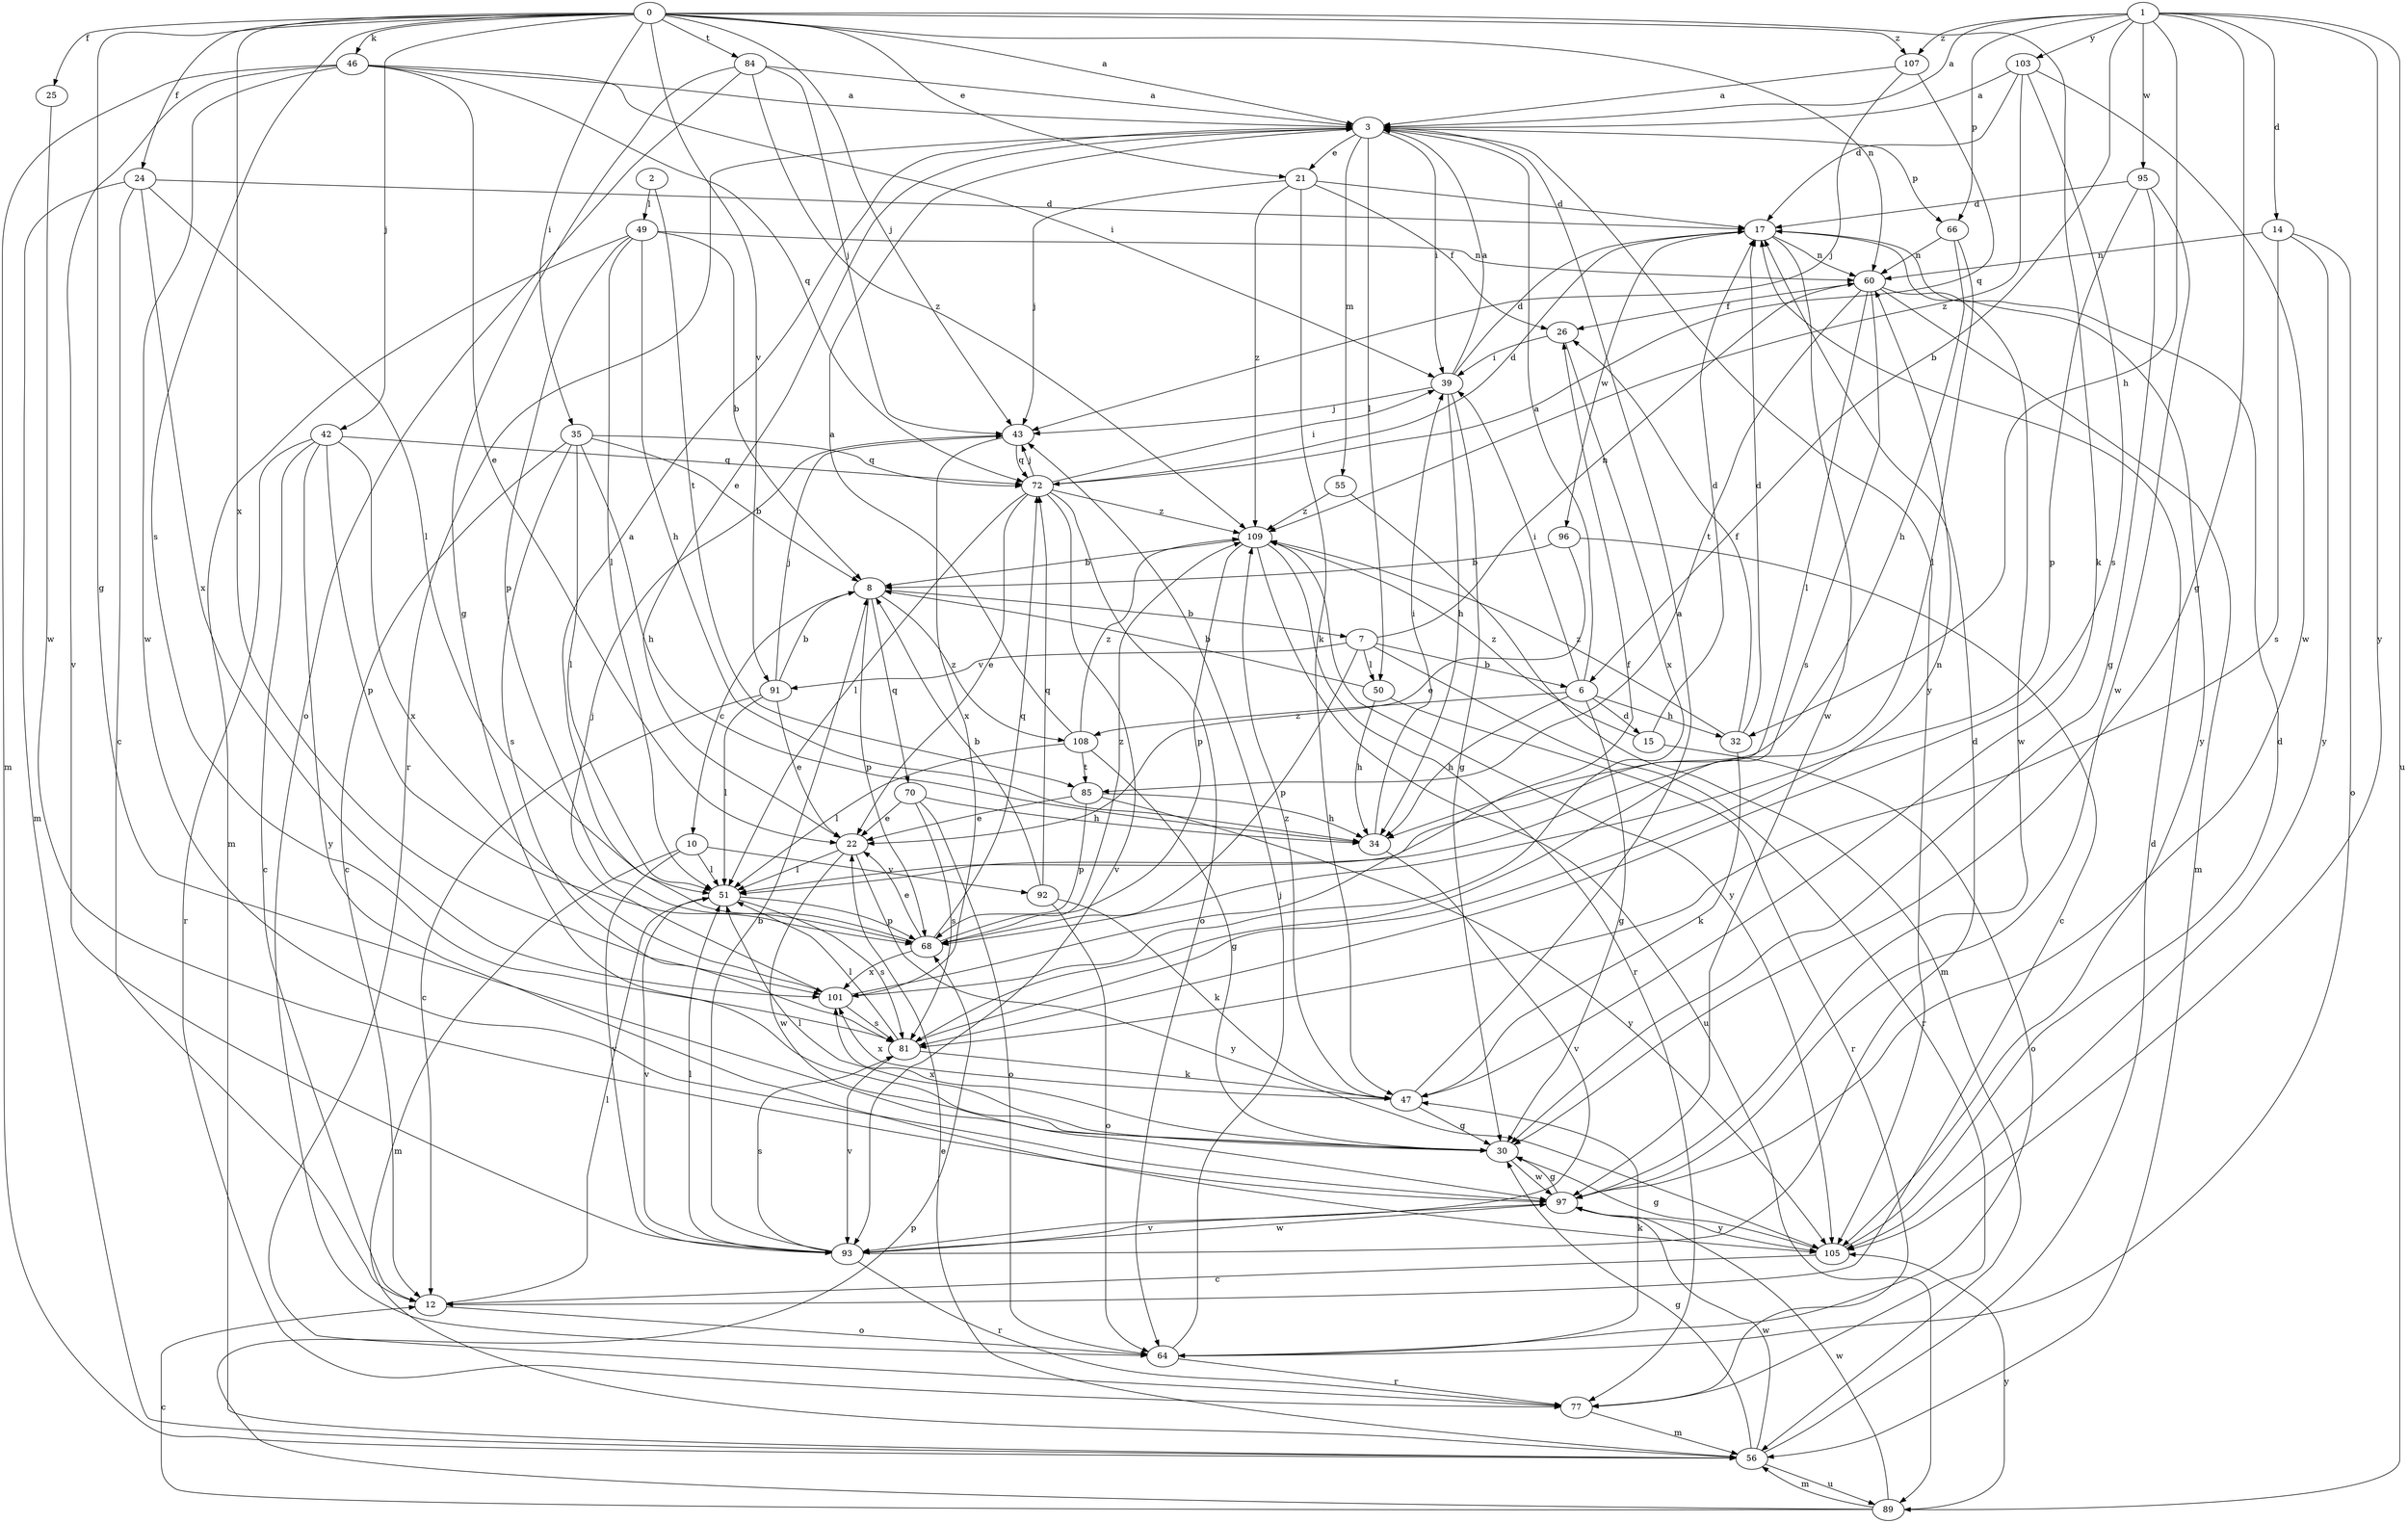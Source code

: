 strict digraph  {
0;
1;
2;
3;
6;
7;
8;
10;
12;
14;
15;
17;
21;
22;
24;
25;
26;
30;
32;
34;
35;
39;
42;
43;
46;
47;
49;
50;
51;
55;
56;
60;
64;
66;
68;
70;
72;
77;
81;
84;
85;
89;
91;
92;
93;
95;
96;
97;
101;
103;
105;
107;
108;
109;
0 -> 3  [label=a];
0 -> 21  [label=e];
0 -> 24  [label=f];
0 -> 25  [label=f];
0 -> 30  [label=g];
0 -> 35  [label=i];
0 -> 42  [label=j];
0 -> 43  [label=j];
0 -> 46  [label=k];
0 -> 47  [label=k];
0 -> 60  [label=n];
0 -> 81  [label=s];
0 -> 84  [label=t];
0 -> 91  [label=v];
0 -> 101  [label=x];
0 -> 107  [label=z];
1 -> 3  [label=a];
1 -> 6  [label=b];
1 -> 14  [label=d];
1 -> 30  [label=g];
1 -> 32  [label=h];
1 -> 66  [label=p];
1 -> 89  [label=u];
1 -> 95  [label=w];
1 -> 103  [label=y];
1 -> 105  [label=y];
1 -> 107  [label=z];
2 -> 49  [label=l];
2 -> 85  [label=t];
3 -> 21  [label=e];
3 -> 22  [label=e];
3 -> 39  [label=i];
3 -> 50  [label=l];
3 -> 55  [label=m];
3 -> 66  [label=p];
3 -> 77  [label=r];
3 -> 105  [label=y];
6 -> 3  [label=a];
6 -> 15  [label=d];
6 -> 30  [label=g];
6 -> 32  [label=h];
6 -> 34  [label=h];
6 -> 39  [label=i];
6 -> 108  [label=z];
7 -> 6  [label=b];
7 -> 50  [label=l];
7 -> 60  [label=n];
7 -> 68  [label=p];
7 -> 77  [label=r];
7 -> 91  [label=v];
8 -> 7  [label=b];
8 -> 10  [label=c];
8 -> 68  [label=p];
8 -> 70  [label=q];
8 -> 108  [label=z];
10 -> 51  [label=l];
10 -> 56  [label=m];
10 -> 92  [label=v];
10 -> 93  [label=v];
12 -> 51  [label=l];
12 -> 64  [label=o];
14 -> 60  [label=n];
14 -> 64  [label=o];
14 -> 81  [label=s];
14 -> 105  [label=y];
15 -> 17  [label=d];
15 -> 64  [label=o];
15 -> 109  [label=z];
17 -> 60  [label=n];
17 -> 96  [label=w];
17 -> 97  [label=w];
17 -> 105  [label=y];
21 -> 17  [label=d];
21 -> 26  [label=f];
21 -> 43  [label=j];
21 -> 47  [label=k];
21 -> 109  [label=z];
22 -> 51  [label=l];
22 -> 97  [label=w];
22 -> 105  [label=y];
24 -> 12  [label=c];
24 -> 17  [label=d];
24 -> 51  [label=l];
24 -> 56  [label=m];
24 -> 101  [label=x];
25 -> 97  [label=w];
26 -> 39  [label=i];
26 -> 101  [label=x];
30 -> 51  [label=l];
30 -> 97  [label=w];
30 -> 101  [label=x];
32 -> 17  [label=d];
32 -> 26  [label=f];
32 -> 47  [label=k];
32 -> 109  [label=z];
34 -> 39  [label=i];
34 -> 93  [label=v];
35 -> 8  [label=b];
35 -> 12  [label=c];
35 -> 34  [label=h];
35 -> 51  [label=l];
35 -> 72  [label=q];
35 -> 81  [label=s];
39 -> 3  [label=a];
39 -> 17  [label=d];
39 -> 30  [label=g];
39 -> 34  [label=h];
39 -> 43  [label=j];
42 -> 12  [label=c];
42 -> 68  [label=p];
42 -> 72  [label=q];
42 -> 77  [label=r];
42 -> 101  [label=x];
42 -> 105  [label=y];
43 -> 72  [label=q];
43 -> 101  [label=x];
46 -> 3  [label=a];
46 -> 22  [label=e];
46 -> 39  [label=i];
46 -> 56  [label=m];
46 -> 72  [label=q];
46 -> 93  [label=v];
46 -> 97  [label=w];
47 -> 3  [label=a];
47 -> 30  [label=g];
47 -> 101  [label=x];
47 -> 109  [label=z];
49 -> 8  [label=b];
49 -> 34  [label=h];
49 -> 51  [label=l];
49 -> 56  [label=m];
49 -> 60  [label=n];
49 -> 68  [label=p];
50 -> 8  [label=b];
50 -> 34  [label=h];
50 -> 77  [label=r];
51 -> 68  [label=p];
51 -> 81  [label=s];
51 -> 93  [label=v];
55 -> 56  [label=m];
55 -> 109  [label=z];
56 -> 17  [label=d];
56 -> 22  [label=e];
56 -> 30  [label=g];
56 -> 89  [label=u];
56 -> 97  [label=w];
60 -> 26  [label=f];
60 -> 51  [label=l];
60 -> 56  [label=m];
60 -> 81  [label=s];
60 -> 85  [label=t];
60 -> 97  [label=w];
64 -> 43  [label=j];
64 -> 47  [label=k];
64 -> 77  [label=r];
66 -> 34  [label=h];
66 -> 51  [label=l];
66 -> 60  [label=n];
68 -> 3  [label=a];
68 -> 22  [label=e];
68 -> 72  [label=q];
68 -> 101  [label=x];
68 -> 109  [label=z];
70 -> 22  [label=e];
70 -> 34  [label=h];
70 -> 64  [label=o];
70 -> 81  [label=s];
72 -> 17  [label=d];
72 -> 22  [label=e];
72 -> 39  [label=i];
72 -> 43  [label=j];
72 -> 51  [label=l];
72 -> 64  [label=o];
72 -> 93  [label=v];
72 -> 109  [label=z];
77 -> 56  [label=m];
81 -> 47  [label=k];
81 -> 51  [label=l];
81 -> 60  [label=n];
81 -> 93  [label=v];
84 -> 3  [label=a];
84 -> 30  [label=g];
84 -> 43  [label=j];
84 -> 64  [label=o];
84 -> 109  [label=z];
85 -> 22  [label=e];
85 -> 34  [label=h];
85 -> 68  [label=p];
85 -> 105  [label=y];
89 -> 12  [label=c];
89 -> 56  [label=m];
89 -> 68  [label=p];
89 -> 97  [label=w];
89 -> 105  [label=y];
91 -> 8  [label=b];
91 -> 12  [label=c];
91 -> 22  [label=e];
91 -> 43  [label=j];
91 -> 51  [label=l];
92 -> 8  [label=b];
92 -> 47  [label=k];
92 -> 64  [label=o];
92 -> 72  [label=q];
93 -> 8  [label=b];
93 -> 17  [label=d];
93 -> 51  [label=l];
93 -> 77  [label=r];
93 -> 81  [label=s];
93 -> 97  [label=w];
95 -> 17  [label=d];
95 -> 30  [label=g];
95 -> 68  [label=p];
95 -> 97  [label=w];
96 -> 8  [label=b];
96 -> 12  [label=c];
96 -> 22  [label=e];
97 -> 30  [label=g];
97 -> 93  [label=v];
97 -> 105  [label=y];
101 -> 26  [label=f];
101 -> 43  [label=j];
101 -> 81  [label=s];
103 -> 3  [label=a];
103 -> 17  [label=d];
103 -> 81  [label=s];
103 -> 97  [label=w];
103 -> 109  [label=z];
105 -> 12  [label=c];
105 -> 17  [label=d];
105 -> 30  [label=g];
107 -> 3  [label=a];
107 -> 43  [label=j];
107 -> 72  [label=q];
108 -> 3  [label=a];
108 -> 30  [label=g];
108 -> 51  [label=l];
108 -> 85  [label=t];
108 -> 109  [label=z];
109 -> 8  [label=b];
109 -> 68  [label=p];
109 -> 77  [label=r];
109 -> 89  [label=u];
109 -> 105  [label=y];
}
